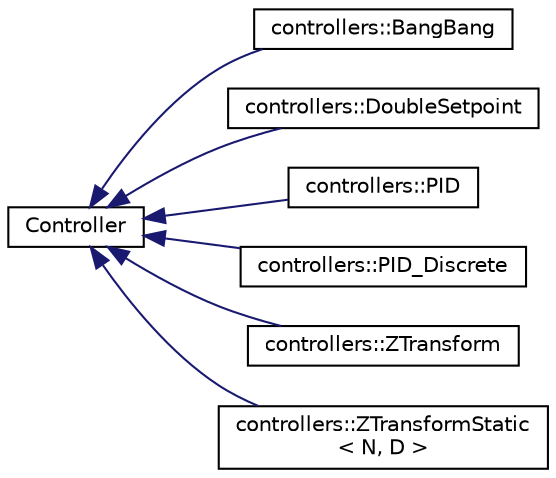 digraph "Graphical Class Hierarchy"
{
 // LATEX_PDF_SIZE
  edge [fontname="Helvetica",fontsize="10",labelfontname="Helvetica",labelfontsize="10"];
  node [fontname="Helvetica",fontsize="10",shape=record];
  rankdir="LR";
  Node0 [label="Controller",height=0.2,width=0.4,color="black", fillcolor="white", style="filled",URL="$class_controller.html",tooltip=" "];
  Node0 -> Node1 [dir="back",color="midnightblue",fontsize="10",style="solid",fontname="Helvetica"];
  Node1 [label="controllers::BangBang",height=0.2,width=0.4,color="black", fillcolor="white", style="filled",URL="$classcontrollers_1_1_bang_bang.html",tooltip=" "];
  Node0 -> Node2 [dir="back",color="midnightblue",fontsize="10",style="solid",fontname="Helvetica"];
  Node2 [label="controllers::DoubleSetpoint",height=0.2,width=0.4,color="black", fillcolor="white", style="filled",URL="$classcontrollers_1_1_double_setpoint.html",tooltip=" "];
  Node0 -> Node3 [dir="back",color="midnightblue",fontsize="10",style="solid",fontname="Helvetica"];
  Node3 [label="controllers::PID",height=0.2,width=0.4,color="black", fillcolor="white", style="filled",URL="$classcontrollers_1_1_p_i_d.html",tooltip=" "];
  Node0 -> Node4 [dir="back",color="midnightblue",fontsize="10",style="solid",fontname="Helvetica"];
  Node4 [label="controllers::PID_Discrete",height=0.2,width=0.4,color="black", fillcolor="white", style="filled",URL="$classcontrollers_1_1_p_i_d___discrete.html",tooltip=" "];
  Node0 -> Node5 [dir="back",color="midnightblue",fontsize="10",style="solid",fontname="Helvetica"];
  Node5 [label="controllers::ZTransform",height=0.2,width=0.4,color="black", fillcolor="white", style="filled",URL="$classcontrollers_1_1_z_transform.html",tooltip=" "];
  Node0 -> Node6 [dir="back",color="midnightblue",fontsize="10",style="solid",fontname="Helvetica"];
  Node6 [label="controllers::ZTransformStatic\l\< N, D \>",height=0.2,width=0.4,color="black", fillcolor="white", style="filled",URL="$classcontrollers_1_1_z_transform_static.html",tooltip=" "];
}
